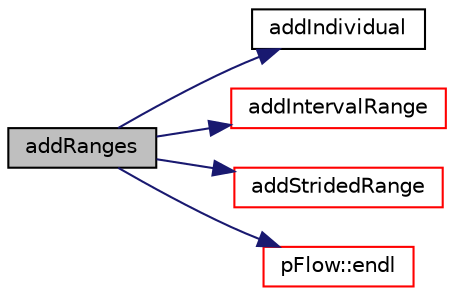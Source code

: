 digraph "addRanges"
{
 // LATEX_PDF_SIZE
  edge [fontname="Helvetica",fontsize="10",labelfontname="Helvetica",labelfontsize="10"];
  node [fontname="Helvetica",fontsize="10",shape=record];
  rankdir="LR";
  Node1 [label="addRanges",height=0.2,width=0.4,color="black", fillcolor="grey75", style="filled", fontcolor="black",tooltip=" "];
  Node1 -> Node2 [color="midnightblue",fontsize="10",style="solid",fontname="Helvetica"];
  Node2 [label="addIndividual",height=0.2,width=0.4,color="black", fillcolor="white", style="filled",URL="$classpFlow_1_1combinedRange.html#a3a79e0cba51ba81ae2b0b13faeb00c3d",tooltip=" "];
  Node1 -> Node3 [color="midnightblue",fontsize="10",style="solid",fontname="Helvetica"];
  Node3 [label="addIntervalRange",height=0.2,width=0.4,color="red", fillcolor="white", style="filled",URL="$classpFlow_1_1combinedRange.html#a59ec953d3d9b171d79c9f11b16f9c26d",tooltip=" "];
  Node1 -> Node8 [color="midnightblue",fontsize="10",style="solid",fontname="Helvetica"];
  Node8 [label="addStridedRange",height=0.2,width=0.4,color="red", fillcolor="white", style="filled",URL="$classpFlow_1_1combinedRange.html#a2174415fd682f88846895dafefee9d31",tooltip=" "];
  Node1 -> Node10 [color="midnightblue",fontsize="10",style="solid",fontname="Helvetica"];
  Node10 [label="pFlow::endl",height=0.2,width=0.4,color="red", fillcolor="white", style="filled",URL="$namespacepFlow.html#aba8f0c455a3fdb4b05ad33a25b13b189",tooltip="Add newline and flush stream."];
}
